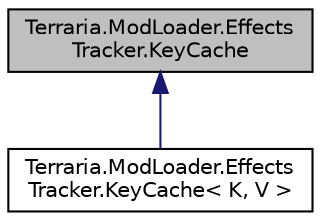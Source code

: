 digraph "Terraria.ModLoader.EffectsTracker.KeyCache"
{
  edge [fontname="Helvetica",fontsize="10",labelfontname="Helvetica",labelfontsize="10"];
  node [fontname="Helvetica",fontsize="10",shape=record];
  Node0 [label="Terraria.ModLoader.Effects\lTracker.KeyCache",height=0.2,width=0.4,color="black", fillcolor="grey75", style="filled", fontcolor="black"];
  Node0 -> Node1 [dir="back",color="midnightblue",fontsize="10",style="solid",fontname="Helvetica"];
  Node1 [label="Terraria.ModLoader.Effects\lTracker.KeyCache\< K, V \>",height=0.2,width=0.4,color="black", fillcolor="white", style="filled",URL="$class_terraria_1_1_mod_loader_1_1_effects_tracker_1_1_key_cache.html"];
}
